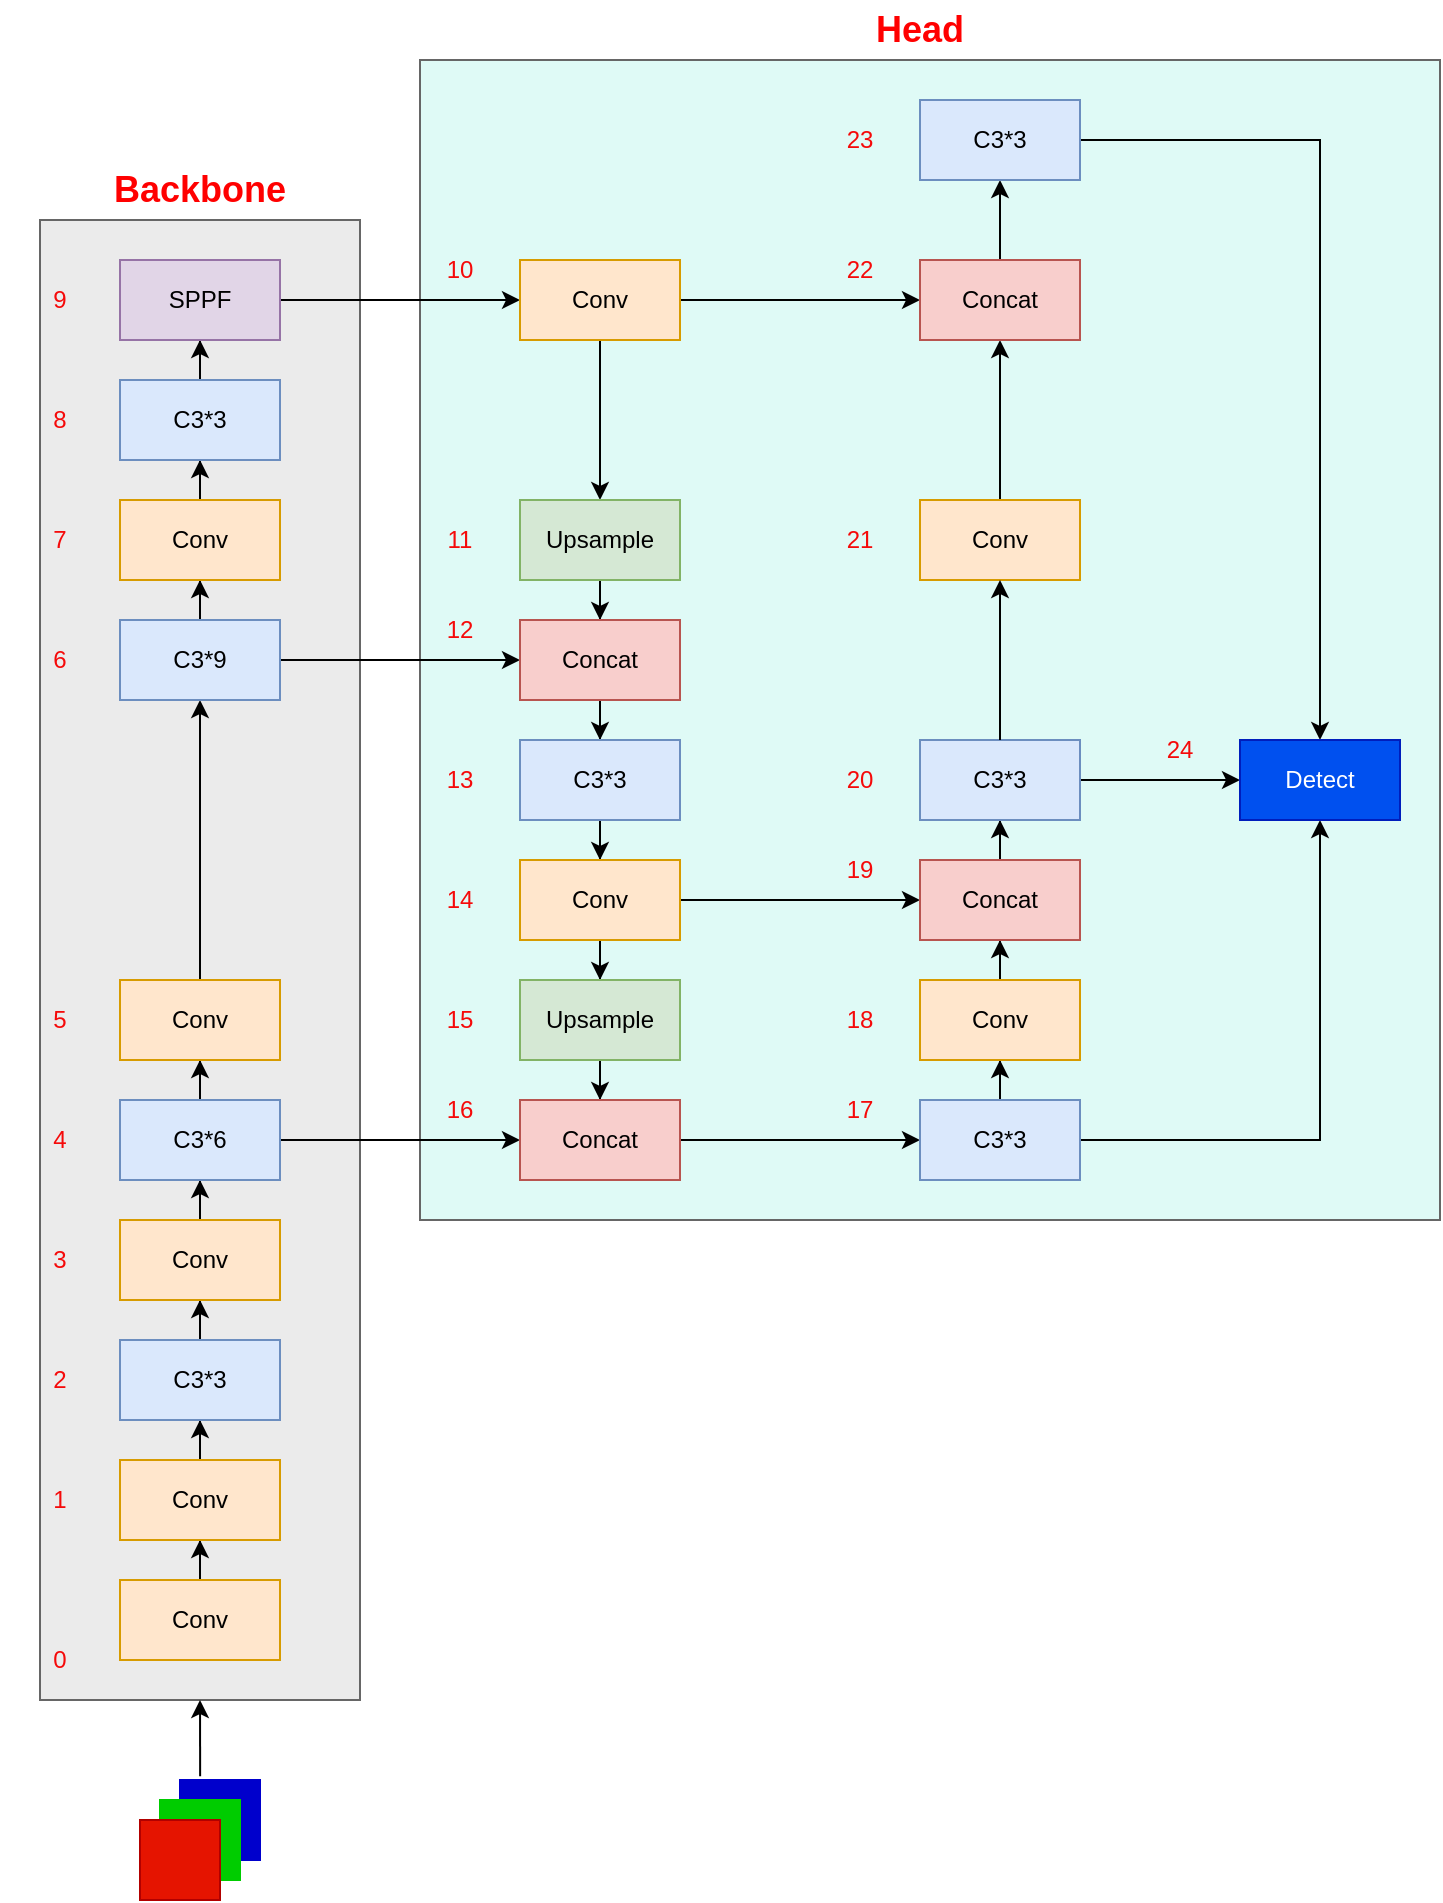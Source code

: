 <mxfile version="24.7.16">
  <diagram name="第 1 页" id="p6qr_Ct5mwGBdZG3CmUp">
    <mxGraphModel dx="1364" dy="759" grid="1" gridSize="10" guides="1" tooltips="1" connect="1" arrows="1" fold="1" page="1" pageScale="1" pageWidth="827" pageHeight="1169" math="0" shadow="0">
      <root>
        <mxCell id="0" />
        <mxCell id="1" parent="0" />
        <mxCell id="DgdFNtUtI_2oOt3CRJR_-1" value="" style="rounded=0;whiteSpace=wrap;html=1;fillColor=#DFFAF6;fontColor=#333333;strokeColor=#666666;" vertex="1" parent="1">
          <mxGeometry x="230" y="100" width="510" height="580" as="geometry" />
        </mxCell>
        <mxCell id="DgdFNtUtI_2oOt3CRJR_-2" value="" style="rounded=0;whiteSpace=wrap;html=1;fillColor=#EBEBEB;fontColor=#333333;strokeColor=#666666;" vertex="1" parent="1">
          <mxGeometry x="40" y="180" width="160" height="740" as="geometry" />
        </mxCell>
        <mxCell id="DgdFNtUtI_2oOt3CRJR_-3" value="" style="edgeStyle=orthogonalEdgeStyle;rounded=0;orthogonalLoop=1;jettySize=auto;html=1;" edge="1" parent="1" source="DgdFNtUtI_2oOt3CRJR_-4" target="DgdFNtUtI_2oOt3CRJR_-6">
          <mxGeometry x="120" y="840" as="geometry" />
        </mxCell>
        <mxCell id="DgdFNtUtI_2oOt3CRJR_-4" value="Conv" style="rounded=0;whiteSpace=wrap;html=1;fillColor=#ffe6cc;strokeColor=#d79b00;" vertex="1" parent="1">
          <mxGeometry x="80" y="860" width="80" height="40" as="geometry" />
        </mxCell>
        <mxCell id="DgdFNtUtI_2oOt3CRJR_-5" value="" style="edgeStyle=orthogonalEdgeStyle;rounded=0;orthogonalLoop=1;jettySize=auto;html=1;" edge="1" parent="1" source="DgdFNtUtI_2oOt3CRJR_-6" target="DgdFNtUtI_2oOt3CRJR_-8">
          <mxGeometry x="120" y="780" as="geometry" />
        </mxCell>
        <mxCell id="DgdFNtUtI_2oOt3CRJR_-6" value="Conv" style="rounded=0;whiteSpace=wrap;html=1;fillColor=#ffe6cc;strokeColor=#d79b00;" vertex="1" parent="1">
          <mxGeometry x="80" y="800" width="80" height="40" as="geometry" />
        </mxCell>
        <mxCell id="DgdFNtUtI_2oOt3CRJR_-7" value="" style="edgeStyle=orthogonalEdgeStyle;rounded=0;orthogonalLoop=1;jettySize=auto;html=1;" edge="1" parent="1" source="DgdFNtUtI_2oOt3CRJR_-8" target="DgdFNtUtI_2oOt3CRJR_-10">
          <mxGeometry x="120" y="720" as="geometry" />
        </mxCell>
        <mxCell id="DgdFNtUtI_2oOt3CRJR_-8" value="C3*3" style="rounded=0;whiteSpace=wrap;html=1;fillColor=#dae8fc;strokeColor=#6c8ebf;" vertex="1" parent="1">
          <mxGeometry x="80" y="740" width="80" height="40" as="geometry" />
        </mxCell>
        <mxCell id="DgdFNtUtI_2oOt3CRJR_-9" value="" style="edgeStyle=orthogonalEdgeStyle;rounded=0;orthogonalLoop=1;jettySize=auto;html=1;" edge="1" parent="1" source="DgdFNtUtI_2oOt3CRJR_-10" target="DgdFNtUtI_2oOt3CRJR_-13">
          <mxGeometry x="120" y="660" as="geometry" />
        </mxCell>
        <mxCell id="DgdFNtUtI_2oOt3CRJR_-10" value="Conv" style="rounded=0;whiteSpace=wrap;html=1;fillColor=#ffe6cc;strokeColor=#d79b00;" vertex="1" parent="1">
          <mxGeometry x="80" y="680" width="80" height="40" as="geometry" />
        </mxCell>
        <mxCell id="DgdFNtUtI_2oOt3CRJR_-11" value="" style="edgeStyle=orthogonalEdgeStyle;rounded=0;orthogonalLoop=1;jettySize=auto;html=1;" edge="1" parent="1" source="DgdFNtUtI_2oOt3CRJR_-13" target="DgdFNtUtI_2oOt3CRJR_-15">
          <mxGeometry x="120" y="600" as="geometry" />
        </mxCell>
        <mxCell id="DgdFNtUtI_2oOt3CRJR_-12" value="" style="edgeStyle=orthogonalEdgeStyle;rounded=0;orthogonalLoop=1;jettySize=auto;html=1;" edge="1" parent="1" source="DgdFNtUtI_2oOt3CRJR_-13" target="DgdFNtUtI_2oOt3CRJR_-54">
          <mxGeometry x="160" y="640" as="geometry" />
        </mxCell>
        <mxCell id="DgdFNtUtI_2oOt3CRJR_-13" value="C3*6" style="rounded=0;whiteSpace=wrap;html=1;fillColor=#dae8fc;strokeColor=#6c8ebf;" vertex="1" parent="1">
          <mxGeometry x="80" y="620" width="80" height="40" as="geometry" />
        </mxCell>
        <mxCell id="DgdFNtUtI_2oOt3CRJR_-14" value="" style="edgeStyle=orthogonalEdgeStyle;rounded=0;orthogonalLoop=1;jettySize=auto;html=1;" edge="1" parent="1" source="DgdFNtUtI_2oOt3CRJR_-15" target="DgdFNtUtI_2oOt3CRJR_-18">
          <mxGeometry x="120" y="420" as="geometry" />
        </mxCell>
        <mxCell id="DgdFNtUtI_2oOt3CRJR_-15" value="Conv" style="rounded=0;whiteSpace=wrap;html=1;fillColor=#ffe6cc;strokeColor=#d79b00;" vertex="1" parent="1">
          <mxGeometry x="80" y="560" width="80" height="40" as="geometry" />
        </mxCell>
        <mxCell id="DgdFNtUtI_2oOt3CRJR_-16" value="" style="edgeStyle=orthogonalEdgeStyle;rounded=0;orthogonalLoop=1;jettySize=auto;html=1;" edge="1" parent="1" source="DgdFNtUtI_2oOt3CRJR_-18" target="DgdFNtUtI_2oOt3CRJR_-20">
          <mxGeometry x="120" y="360" as="geometry" />
        </mxCell>
        <mxCell id="DgdFNtUtI_2oOt3CRJR_-17" value="" style="edgeStyle=orthogonalEdgeStyle;rounded=0;orthogonalLoop=1;jettySize=auto;html=1;" edge="1" parent="1" source="DgdFNtUtI_2oOt3CRJR_-18" target="DgdFNtUtI_2oOt3CRJR_-35">
          <mxGeometry x="160" y="400" as="geometry" />
        </mxCell>
        <mxCell id="DgdFNtUtI_2oOt3CRJR_-18" value="C3*9" style="rounded=0;whiteSpace=wrap;html=1;fillColor=#dae8fc;strokeColor=#6c8ebf;" vertex="1" parent="1">
          <mxGeometry x="80" y="380" width="80" height="40" as="geometry" />
        </mxCell>
        <mxCell id="DgdFNtUtI_2oOt3CRJR_-19" value="" style="edgeStyle=orthogonalEdgeStyle;rounded=0;orthogonalLoop=1;jettySize=auto;html=1;" edge="1" parent="1" source="DgdFNtUtI_2oOt3CRJR_-20" target="DgdFNtUtI_2oOt3CRJR_-22">
          <mxGeometry x="120" y="300" as="geometry" />
        </mxCell>
        <mxCell id="DgdFNtUtI_2oOt3CRJR_-20" value="Conv" style="rounded=0;whiteSpace=wrap;html=1;fillColor=#ffe6cc;strokeColor=#d79b00;" vertex="1" parent="1">
          <mxGeometry x="80" y="320" width="80" height="40" as="geometry" />
        </mxCell>
        <mxCell id="DgdFNtUtI_2oOt3CRJR_-21" value="" style="edgeStyle=orthogonalEdgeStyle;rounded=0;orthogonalLoop=1;jettySize=auto;html=1;" edge="1" parent="1" source="DgdFNtUtI_2oOt3CRJR_-22" target="DgdFNtUtI_2oOt3CRJR_-24">
          <mxGeometry x="120" y="240" as="geometry" />
        </mxCell>
        <mxCell id="DgdFNtUtI_2oOt3CRJR_-22" value="C3*3" style="rounded=0;whiteSpace=wrap;html=1;fillColor=#dae8fc;strokeColor=#6c8ebf;" vertex="1" parent="1">
          <mxGeometry x="80" y="260" width="80" height="40" as="geometry" />
        </mxCell>
        <mxCell id="DgdFNtUtI_2oOt3CRJR_-23" value="" style="edgeStyle=orthogonalEdgeStyle;rounded=0;orthogonalLoop=1;jettySize=auto;html=1;" edge="1" parent="1" source="DgdFNtUtI_2oOt3CRJR_-24" target="DgdFNtUtI_2oOt3CRJR_-27">
          <mxGeometry x="160" y="220" as="geometry" />
        </mxCell>
        <mxCell id="DgdFNtUtI_2oOt3CRJR_-24" value="SPPF" style="rounded=0;whiteSpace=wrap;html=1;fillColor=#e1d5e7;strokeColor=#9673a6;" vertex="1" parent="1">
          <mxGeometry x="80" y="200" width="80" height="40" as="geometry" />
        </mxCell>
        <mxCell id="DgdFNtUtI_2oOt3CRJR_-25" value="" style="edgeStyle=orthogonalEdgeStyle;rounded=0;orthogonalLoop=1;jettySize=auto;html=1;" edge="1" parent="1" source="DgdFNtUtI_2oOt3CRJR_-27" target="DgdFNtUtI_2oOt3CRJR_-33">
          <mxGeometry x="320" y="240" as="geometry" />
        </mxCell>
        <mxCell id="DgdFNtUtI_2oOt3CRJR_-26" style="edgeStyle=orthogonalEdgeStyle;rounded=0;orthogonalLoop=1;jettySize=auto;html=1;entryX=0;entryY=0.5;entryDx=0;entryDy=0;" edge="1" parent="1" source="DgdFNtUtI_2oOt3CRJR_-27" target="DgdFNtUtI_2oOt3CRJR_-78">
          <mxGeometry x="360" y="220" as="geometry" />
        </mxCell>
        <mxCell id="DgdFNtUtI_2oOt3CRJR_-27" value="Conv" style="rounded=0;whiteSpace=wrap;html=1;fillColor=#ffe6cc;strokeColor=#d79b00;" vertex="1" parent="1">
          <mxGeometry x="280" y="200" width="80" height="40" as="geometry" />
        </mxCell>
        <mxCell id="DgdFNtUtI_2oOt3CRJR_-28" value="" style="whiteSpace=wrap;html=1;aspect=fixed;fillColor=#0000CC;fontColor=#ffffff;strokeColor=#0000CC;" vertex="1" parent="1">
          <mxGeometry x="110" y="960" width="40" height="40" as="geometry" />
        </mxCell>
        <mxCell id="DgdFNtUtI_2oOt3CRJR_-29" value="" style="whiteSpace=wrap;html=1;aspect=fixed;fillColor=#00CC00;fontColor=#ffffff;strokeColor=#00CC00;" vertex="1" parent="1">
          <mxGeometry x="100" y="970" width="40" height="40" as="geometry" />
        </mxCell>
        <mxCell id="DgdFNtUtI_2oOt3CRJR_-30" value="" style="whiteSpace=wrap;html=1;aspect=fixed;fillColor=#e51400;fontColor=#ffffff;strokeColor=#B20000;" vertex="1" parent="1">
          <mxGeometry x="90" y="980" width="40" height="40" as="geometry" />
        </mxCell>
        <mxCell id="DgdFNtUtI_2oOt3CRJR_-31" value="" style="endArrow=classic;html=1;rounded=0;exitX=0.252;exitY=-0.048;exitDx=0;exitDy=0;exitPerimeter=0;" edge="1" parent="1" source="DgdFNtUtI_2oOt3CRJR_-28">
          <mxGeometry x="120" y="920" width="50" height="50" as="geometry">
            <mxPoint x="120" y="950" as="sourcePoint" />
            <mxPoint x="120" y="920" as="targetPoint" />
          </mxGeometry>
        </mxCell>
        <mxCell id="DgdFNtUtI_2oOt3CRJR_-32" value="" style="edgeStyle=orthogonalEdgeStyle;rounded=0;orthogonalLoop=1;jettySize=auto;html=1;" edge="1" parent="1" source="DgdFNtUtI_2oOt3CRJR_-33" target="DgdFNtUtI_2oOt3CRJR_-35">
          <mxGeometry x="320" y="360" as="geometry" />
        </mxCell>
        <mxCell id="DgdFNtUtI_2oOt3CRJR_-33" value="Upsample" style="rounded=0;whiteSpace=wrap;html=1;fillColor=#d5e8d4;strokeColor=#82b366;" vertex="1" parent="1">
          <mxGeometry x="280" y="320" width="80" height="40" as="geometry" />
        </mxCell>
        <mxCell id="DgdFNtUtI_2oOt3CRJR_-34" value="" style="edgeStyle=orthogonalEdgeStyle;rounded=0;orthogonalLoop=1;jettySize=auto;html=1;" edge="1" parent="1" source="DgdFNtUtI_2oOt3CRJR_-35" target="DgdFNtUtI_2oOt3CRJR_-47">
          <mxGeometry x="320" y="420" as="geometry" />
        </mxCell>
        <mxCell id="DgdFNtUtI_2oOt3CRJR_-35" value="Concat" style="rounded=0;whiteSpace=wrap;html=1;fillColor=#f8cecc;strokeColor=#b85450;" vertex="1" parent="1">
          <mxGeometry x="280" y="380" width="80" height="40" as="geometry" />
        </mxCell>
        <mxCell id="DgdFNtUtI_2oOt3CRJR_-36" value="0" style="text;strokeColor=none;align=center;fillColor=none;html=1;verticalAlign=middle;whiteSpace=wrap;rounded=0;fontColor=#f50a0a;" vertex="1" parent="1">
          <mxGeometry x="20" y="885" width="60" height="30" as="geometry" />
        </mxCell>
        <mxCell id="DgdFNtUtI_2oOt3CRJR_-37" value="1" style="text;strokeColor=none;align=center;fillColor=none;html=1;verticalAlign=middle;whiteSpace=wrap;rounded=0;fontColor=#f50a0a;" vertex="1" parent="1">
          <mxGeometry x="20" y="805" width="60" height="30" as="geometry" />
        </mxCell>
        <mxCell id="DgdFNtUtI_2oOt3CRJR_-38" value="2" style="text;strokeColor=none;align=center;fillColor=none;html=1;verticalAlign=middle;whiteSpace=wrap;rounded=0;fontColor=#f50a0a;" vertex="1" parent="1">
          <mxGeometry x="20" y="745" width="60" height="30" as="geometry" />
        </mxCell>
        <mxCell id="DgdFNtUtI_2oOt3CRJR_-39" value="3" style="text;strokeColor=none;align=center;fillColor=none;html=1;verticalAlign=middle;whiteSpace=wrap;rounded=0;fontColor=#f50a0a;" vertex="1" parent="1">
          <mxGeometry x="20" y="685" width="60" height="30" as="geometry" />
        </mxCell>
        <mxCell id="DgdFNtUtI_2oOt3CRJR_-40" value="4" style="text;strokeColor=none;align=center;fillColor=none;html=1;verticalAlign=middle;whiteSpace=wrap;rounded=0;fontColor=#f50a0a;" vertex="1" parent="1">
          <mxGeometry x="20" y="625" width="60" height="30" as="geometry" />
        </mxCell>
        <mxCell id="DgdFNtUtI_2oOt3CRJR_-41" value="5" style="text;strokeColor=none;align=center;fillColor=none;html=1;verticalAlign=middle;whiteSpace=wrap;rounded=0;fontColor=#f50a0a;" vertex="1" parent="1">
          <mxGeometry x="20" y="565" width="60" height="30" as="geometry" />
        </mxCell>
        <mxCell id="DgdFNtUtI_2oOt3CRJR_-42" value="6" style="text;strokeColor=none;align=center;fillColor=none;html=1;verticalAlign=middle;whiteSpace=wrap;rounded=0;fontColor=#f50a0a;" vertex="1" parent="1">
          <mxGeometry x="20" y="385" width="60" height="30" as="geometry" />
        </mxCell>
        <mxCell id="DgdFNtUtI_2oOt3CRJR_-43" value="7" style="text;strokeColor=none;align=center;fillColor=none;html=1;verticalAlign=middle;whiteSpace=wrap;rounded=0;fontColor=#f50a0a;" vertex="1" parent="1">
          <mxGeometry x="20" y="325" width="60" height="30" as="geometry" />
        </mxCell>
        <mxCell id="DgdFNtUtI_2oOt3CRJR_-44" value="8" style="text;strokeColor=none;align=center;fillColor=none;html=1;verticalAlign=middle;whiteSpace=wrap;rounded=0;fontColor=#f50a0a;" vertex="1" parent="1">
          <mxGeometry x="20" y="265" width="60" height="30" as="geometry" />
        </mxCell>
        <mxCell id="DgdFNtUtI_2oOt3CRJR_-45" value="9" style="text;strokeColor=none;align=center;fillColor=none;html=1;verticalAlign=middle;whiteSpace=wrap;rounded=0;fontColor=#f50a0a;" vertex="1" parent="1">
          <mxGeometry x="20" y="205" width="60" height="30" as="geometry" />
        </mxCell>
        <mxCell id="DgdFNtUtI_2oOt3CRJR_-46" value="" style="edgeStyle=orthogonalEdgeStyle;rounded=0;orthogonalLoop=1;jettySize=auto;html=1;" edge="1" parent="1" source="DgdFNtUtI_2oOt3CRJR_-47" target="DgdFNtUtI_2oOt3CRJR_-50">
          <mxGeometry x="320" y="480" as="geometry" />
        </mxCell>
        <mxCell id="DgdFNtUtI_2oOt3CRJR_-47" value="C3*3" style="rounded=0;whiteSpace=wrap;html=1;fillColor=#dae8fc;strokeColor=#6c8ebf;" vertex="1" parent="1">
          <mxGeometry x="280" y="440" width="80" height="40" as="geometry" />
        </mxCell>
        <mxCell id="DgdFNtUtI_2oOt3CRJR_-48" value="" style="edgeStyle=orthogonalEdgeStyle;rounded=0;orthogonalLoop=1;jettySize=auto;html=1;" edge="1" parent="1" source="DgdFNtUtI_2oOt3CRJR_-50" target="DgdFNtUtI_2oOt3CRJR_-52">
          <mxGeometry x="320" y="540" as="geometry" />
        </mxCell>
        <mxCell id="DgdFNtUtI_2oOt3CRJR_-49" value="" style="edgeStyle=orthogonalEdgeStyle;rounded=0;orthogonalLoop=1;jettySize=auto;html=1;entryX=0;entryY=0.5;entryDx=0;entryDy=0;" edge="1" parent="1" source="DgdFNtUtI_2oOt3CRJR_-50" target="DgdFNtUtI_2oOt3CRJR_-69">
          <mxGeometry x="360" y="520" as="geometry">
            <mxPoint x="440" y="520" as="targetPoint" />
          </mxGeometry>
        </mxCell>
        <mxCell id="DgdFNtUtI_2oOt3CRJR_-50" value="Conv" style="rounded=0;whiteSpace=wrap;html=1;fillColor=#ffe6cc;strokeColor=#d79b00;" vertex="1" parent="1">
          <mxGeometry x="280" y="500" width="80" height="40" as="geometry" />
        </mxCell>
        <mxCell id="DgdFNtUtI_2oOt3CRJR_-51" value="" style="edgeStyle=orthogonalEdgeStyle;rounded=0;orthogonalLoop=1;jettySize=auto;html=1;" edge="1" parent="1" source="DgdFNtUtI_2oOt3CRJR_-52" target="DgdFNtUtI_2oOt3CRJR_-54">
          <mxGeometry x="320" y="600" as="geometry" />
        </mxCell>
        <mxCell id="DgdFNtUtI_2oOt3CRJR_-52" value="Upsample" style="rounded=0;whiteSpace=wrap;html=1;fillColor=#d5e8d4;strokeColor=#82b366;" vertex="1" parent="1">
          <mxGeometry x="280" y="560" width="80" height="40" as="geometry" />
        </mxCell>
        <mxCell id="DgdFNtUtI_2oOt3CRJR_-53" value="" style="edgeStyle=orthogonalEdgeStyle;rounded=0;orthogonalLoop=1;jettySize=auto;html=1;" edge="1" parent="1" source="DgdFNtUtI_2oOt3CRJR_-54" target="DgdFNtUtI_2oOt3CRJR_-57">
          <mxGeometry x="360" y="640" as="geometry" />
        </mxCell>
        <mxCell id="DgdFNtUtI_2oOt3CRJR_-54" value="Concat" style="rounded=0;whiteSpace=wrap;html=1;fillColor=#f8cecc;strokeColor=#b85450;" vertex="1" parent="1">
          <mxGeometry x="280" y="620" width="80" height="40" as="geometry" />
        </mxCell>
        <mxCell id="DgdFNtUtI_2oOt3CRJR_-55" value="" style="edgeStyle=orthogonalEdgeStyle;rounded=0;orthogonalLoop=1;jettySize=auto;html=1;" edge="1" parent="1" source="DgdFNtUtI_2oOt3CRJR_-57" target="DgdFNtUtI_2oOt3CRJR_-67">
          <mxGeometry x="520" y="600" as="geometry" />
        </mxCell>
        <mxCell id="DgdFNtUtI_2oOt3CRJR_-56" style="edgeStyle=orthogonalEdgeStyle;rounded=0;orthogonalLoop=1;jettySize=auto;html=1;entryX=0.5;entryY=1;entryDx=0;entryDy=0;" edge="1" parent="1" source="DgdFNtUtI_2oOt3CRJR_-57" target="DgdFNtUtI_2oOt3CRJR_-85">
          <mxGeometry x="560" y="480" as="geometry" />
        </mxCell>
        <mxCell id="DgdFNtUtI_2oOt3CRJR_-57" value="C3*3" style="rounded=0;whiteSpace=wrap;html=1;fillColor=#dae8fc;strokeColor=#6c8ebf;" vertex="1" parent="1">
          <mxGeometry x="480" y="620" width="80" height="40" as="geometry" />
        </mxCell>
        <mxCell id="DgdFNtUtI_2oOt3CRJR_-58" value="10" style="text;strokeColor=none;align=center;fillColor=none;html=1;verticalAlign=middle;whiteSpace=wrap;rounded=0;fontColor=#f50a0a;" vertex="1" parent="1">
          <mxGeometry x="220" y="190" width="60" height="30" as="geometry" />
        </mxCell>
        <mxCell id="DgdFNtUtI_2oOt3CRJR_-59" value="11" style="text;strokeColor=none;align=center;fillColor=none;html=1;verticalAlign=middle;whiteSpace=wrap;rounded=0;fontColor=#f50a0a;" vertex="1" parent="1">
          <mxGeometry x="220" y="325" width="60" height="30" as="geometry" />
        </mxCell>
        <mxCell id="DgdFNtUtI_2oOt3CRJR_-60" value="12" style="text;strokeColor=none;align=center;fillColor=none;html=1;verticalAlign=middle;whiteSpace=wrap;rounded=0;fontColor=#f50a0a;" vertex="1" parent="1">
          <mxGeometry x="220" y="370" width="60" height="30" as="geometry" />
        </mxCell>
        <mxCell id="DgdFNtUtI_2oOt3CRJR_-61" value="13" style="text;strokeColor=none;align=center;fillColor=none;html=1;verticalAlign=middle;whiteSpace=wrap;rounded=0;fontColor=#f50a0a;" vertex="1" parent="1">
          <mxGeometry x="220" y="445" width="60" height="30" as="geometry" />
        </mxCell>
        <mxCell id="DgdFNtUtI_2oOt3CRJR_-62" value="14" style="text;strokeColor=none;align=center;fillColor=none;html=1;verticalAlign=middle;whiteSpace=wrap;rounded=0;fontColor=#f50a0a;" vertex="1" parent="1">
          <mxGeometry x="220" y="505" width="60" height="30" as="geometry" />
        </mxCell>
        <mxCell id="DgdFNtUtI_2oOt3CRJR_-63" value="15" style="text;strokeColor=none;align=center;fillColor=none;html=1;verticalAlign=middle;whiteSpace=wrap;rounded=0;fontColor=#f50a0a;" vertex="1" parent="1">
          <mxGeometry x="220" y="565" width="60" height="30" as="geometry" />
        </mxCell>
        <mxCell id="DgdFNtUtI_2oOt3CRJR_-64" value="16" style="text;strokeColor=none;align=center;fillColor=none;html=1;verticalAlign=middle;whiteSpace=wrap;rounded=0;fontColor=#f50a0a;" vertex="1" parent="1">
          <mxGeometry x="220" y="610" width="60" height="30" as="geometry" />
        </mxCell>
        <mxCell id="DgdFNtUtI_2oOt3CRJR_-65" value="17" style="text;strokeColor=none;align=center;fillColor=none;html=1;verticalAlign=middle;whiteSpace=wrap;rounded=0;fontColor=#f50a0a;" vertex="1" parent="1">
          <mxGeometry x="420" y="610" width="60" height="30" as="geometry" />
        </mxCell>
        <mxCell id="DgdFNtUtI_2oOt3CRJR_-66" value="" style="edgeStyle=orthogonalEdgeStyle;rounded=0;orthogonalLoop=1;jettySize=auto;html=1;" edge="1" parent="1" source="DgdFNtUtI_2oOt3CRJR_-67" target="DgdFNtUtI_2oOt3CRJR_-69">
          <mxGeometry x="520" y="540" as="geometry" />
        </mxCell>
        <mxCell id="DgdFNtUtI_2oOt3CRJR_-67" value="Conv" style="rounded=0;whiteSpace=wrap;html=1;fillColor=#ffe6cc;strokeColor=#d79b00;" vertex="1" parent="1">
          <mxGeometry x="480" y="560" width="80" height="40" as="geometry" />
        </mxCell>
        <mxCell id="DgdFNtUtI_2oOt3CRJR_-68" value="" style="edgeStyle=orthogonalEdgeStyle;rounded=0;orthogonalLoop=1;jettySize=auto;html=1;" edge="1" parent="1" source="DgdFNtUtI_2oOt3CRJR_-69" target="DgdFNtUtI_2oOt3CRJR_-71">
          <mxGeometry x="520" y="480" as="geometry" />
        </mxCell>
        <mxCell id="DgdFNtUtI_2oOt3CRJR_-69" value="Concat" style="rounded=0;whiteSpace=wrap;html=1;fillColor=#f8cecc;strokeColor=#b85450;" vertex="1" parent="1">
          <mxGeometry x="480" y="500" width="80" height="40" as="geometry" />
        </mxCell>
        <mxCell id="DgdFNtUtI_2oOt3CRJR_-70" style="edgeStyle=orthogonalEdgeStyle;rounded=0;orthogonalLoop=1;jettySize=auto;html=1;entryX=0;entryY=0.5;entryDx=0;entryDy=0;" edge="1" parent="1" source="DgdFNtUtI_2oOt3CRJR_-71" target="DgdFNtUtI_2oOt3CRJR_-85">
          <mxGeometry x="560" y="460" as="geometry" />
        </mxCell>
        <mxCell id="DgdFNtUtI_2oOt3CRJR_-71" value="C3*3" style="rounded=0;whiteSpace=wrap;html=1;fillColor=#dae8fc;strokeColor=#6c8ebf;" vertex="1" parent="1">
          <mxGeometry x="480" y="440" width="80" height="40" as="geometry" />
        </mxCell>
        <mxCell id="DgdFNtUtI_2oOt3CRJR_-72" value="18" style="text;strokeColor=none;align=center;fillColor=none;html=1;verticalAlign=middle;whiteSpace=wrap;rounded=0;fontColor=#f50a0a;" vertex="1" parent="1">
          <mxGeometry x="420" y="565" width="60" height="30" as="geometry" />
        </mxCell>
        <mxCell id="DgdFNtUtI_2oOt3CRJR_-73" value="19" style="text;strokeColor=none;align=center;fillColor=none;html=1;verticalAlign=middle;whiteSpace=wrap;rounded=0;fontColor=#f50a0a;" vertex="1" parent="1">
          <mxGeometry x="420" y="490" width="60" height="30" as="geometry" />
        </mxCell>
        <mxCell id="DgdFNtUtI_2oOt3CRJR_-74" value="20" style="text;strokeColor=none;align=center;fillColor=none;html=1;verticalAlign=middle;whiteSpace=wrap;rounded=0;fontColor=#f50a0a;" vertex="1" parent="1">
          <mxGeometry x="420" y="445" width="60" height="30" as="geometry" />
        </mxCell>
        <mxCell id="DgdFNtUtI_2oOt3CRJR_-75" value="" style="edgeStyle=orthogonalEdgeStyle;rounded=0;orthogonalLoop=1;jettySize=auto;html=1;" edge="1" parent="1" source="DgdFNtUtI_2oOt3CRJR_-76" target="DgdFNtUtI_2oOt3CRJR_-78">
          <mxGeometry x="520" y="240" as="geometry" />
        </mxCell>
        <mxCell id="DgdFNtUtI_2oOt3CRJR_-76" value="Conv" style="rounded=0;whiteSpace=wrap;html=1;fillColor=#ffe6cc;strokeColor=#d79b00;" vertex="1" parent="1">
          <mxGeometry x="480" y="320" width="80" height="40" as="geometry" />
        </mxCell>
        <mxCell id="DgdFNtUtI_2oOt3CRJR_-77" value="" style="edgeStyle=orthogonalEdgeStyle;rounded=0;orthogonalLoop=1;jettySize=auto;html=1;" edge="1" parent="1" source="DgdFNtUtI_2oOt3CRJR_-78" target="DgdFNtUtI_2oOt3CRJR_-83">
          <mxGeometry x="520" y="160" as="geometry" />
        </mxCell>
        <mxCell id="DgdFNtUtI_2oOt3CRJR_-78" value="Concat" style="rounded=0;whiteSpace=wrap;html=1;fillColor=#f8cecc;strokeColor=#b85450;" vertex="1" parent="1">
          <mxGeometry x="480" y="200" width="80" height="40" as="geometry" />
        </mxCell>
        <mxCell id="DgdFNtUtI_2oOt3CRJR_-79" value="" style="endArrow=classic;html=1;rounded=0;exitX=0.5;exitY=0;exitDx=0;exitDy=0;entryX=0.5;entryY=1;entryDx=0;entryDy=0;" edge="1" parent="1" source="DgdFNtUtI_2oOt3CRJR_-71" target="DgdFNtUtI_2oOt3CRJR_-76">
          <mxGeometry x="520" y="360" width="50" height="50" as="geometry">
            <mxPoint x="470" y="450" as="sourcePoint" />
            <mxPoint x="520" y="420" as="targetPoint" />
          </mxGeometry>
        </mxCell>
        <mxCell id="DgdFNtUtI_2oOt3CRJR_-80" value="21" style="text;strokeColor=none;align=center;fillColor=none;html=1;verticalAlign=middle;whiteSpace=wrap;rounded=0;fontColor=#f50a0a;" vertex="1" parent="1">
          <mxGeometry x="420" y="325" width="60" height="30" as="geometry" />
        </mxCell>
        <mxCell id="DgdFNtUtI_2oOt3CRJR_-81" value="22" style="text;strokeColor=none;align=center;fillColor=none;html=1;verticalAlign=middle;whiteSpace=wrap;rounded=0;fontColor=#f50a0a;" vertex="1" parent="1">
          <mxGeometry x="420" y="190" width="60" height="30" as="geometry" />
        </mxCell>
        <mxCell id="DgdFNtUtI_2oOt3CRJR_-82" style="edgeStyle=orthogonalEdgeStyle;rounded=0;orthogonalLoop=1;jettySize=auto;html=1;entryX=0.5;entryY=0;entryDx=0;entryDy=0;" edge="1" parent="1" source="DgdFNtUtI_2oOt3CRJR_-83" target="DgdFNtUtI_2oOt3CRJR_-85">
          <mxGeometry x="560" y="140" as="geometry" />
        </mxCell>
        <mxCell id="DgdFNtUtI_2oOt3CRJR_-83" value="C3*3" style="rounded=0;whiteSpace=wrap;html=1;fillColor=#dae8fc;strokeColor=#6c8ebf;" vertex="1" parent="1">
          <mxGeometry x="480" y="120" width="80" height="40" as="geometry" />
        </mxCell>
        <mxCell id="DgdFNtUtI_2oOt3CRJR_-84" value="23" style="text;strokeColor=none;align=center;fillColor=none;html=1;verticalAlign=middle;whiteSpace=wrap;rounded=0;fontColor=#f50a0a;" vertex="1" parent="1">
          <mxGeometry x="420" y="125" width="60" height="30" as="geometry" />
        </mxCell>
        <mxCell id="DgdFNtUtI_2oOt3CRJR_-85" value="Detect" style="rounded=0;whiteSpace=wrap;html=1;fillColor=#0050ef;strokeColor=#001DBC;fontColor=#ffffff;" vertex="1" parent="1">
          <mxGeometry x="640" y="440" width="80" height="40" as="geometry" />
        </mxCell>
        <mxCell id="DgdFNtUtI_2oOt3CRJR_-86" value="&lt;b&gt;&lt;font style=&quot;font-size: 18px;&quot; color=&quot;#ff0000&quot;&gt;Backbone&lt;/font&gt;&lt;/b&gt;" style="text;strokeColor=none;align=center;fillColor=none;html=1;verticalAlign=middle;whiteSpace=wrap;rounded=0;" vertex="1" parent="1">
          <mxGeometry x="90" y="150" width="60" height="30" as="geometry" />
        </mxCell>
        <mxCell id="DgdFNtUtI_2oOt3CRJR_-87" value="&lt;b&gt;&lt;font style=&quot;font-size: 18px;&quot; color=&quot;#ff0000&quot;&gt;Head&lt;/font&gt;&lt;/b&gt;" style="text;strokeColor=none;align=center;fillColor=none;html=1;verticalAlign=middle;whiteSpace=wrap;rounded=0;" vertex="1" parent="1">
          <mxGeometry x="450" y="70" width="60" height="30" as="geometry" />
        </mxCell>
        <mxCell id="DgdFNtUtI_2oOt3CRJR_-88" value="24" style="text;strokeColor=none;align=center;fillColor=none;html=1;verticalAlign=middle;whiteSpace=wrap;rounded=0;fontColor=#f50a0a;" vertex="1" parent="1">
          <mxGeometry x="580" y="430" width="60" height="30" as="geometry" />
        </mxCell>
      </root>
    </mxGraphModel>
  </diagram>
</mxfile>
